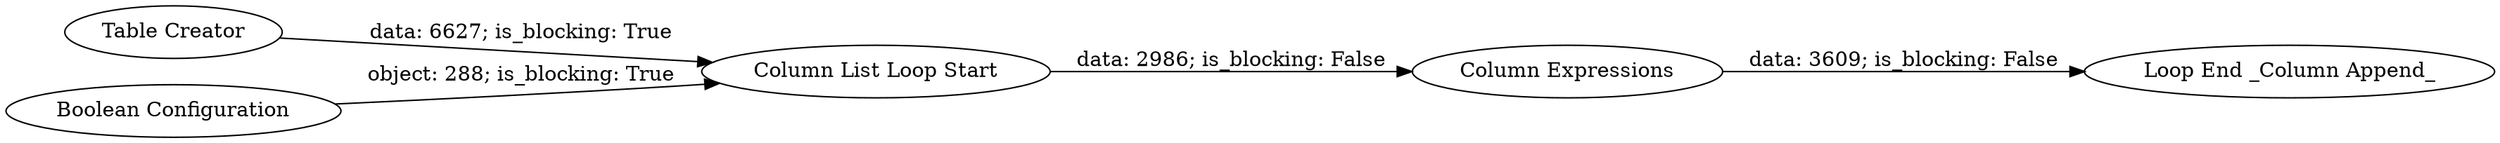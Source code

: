 digraph {
	"4740726042565583019_153" [label="Table Creator"]
	"4740726042565583019_157" [label="Boolean Configuration"]
	"4740726042565583019_154" [label="Column List Loop Start"]
	"4740726042565583019_155" [label="Column Expressions"]
	"4740726042565583019_156" [label="Loop End _Column Append_"]
	"4740726042565583019_157" -> "4740726042565583019_154" [label="object: 288; is_blocking: True"]
	"4740726042565583019_155" -> "4740726042565583019_156" [label="data: 3609; is_blocking: False"]
	"4740726042565583019_154" -> "4740726042565583019_155" [label="data: 2986; is_blocking: False"]
	"4740726042565583019_153" -> "4740726042565583019_154" [label="data: 6627; is_blocking: True"]
	rankdir=LR
}
